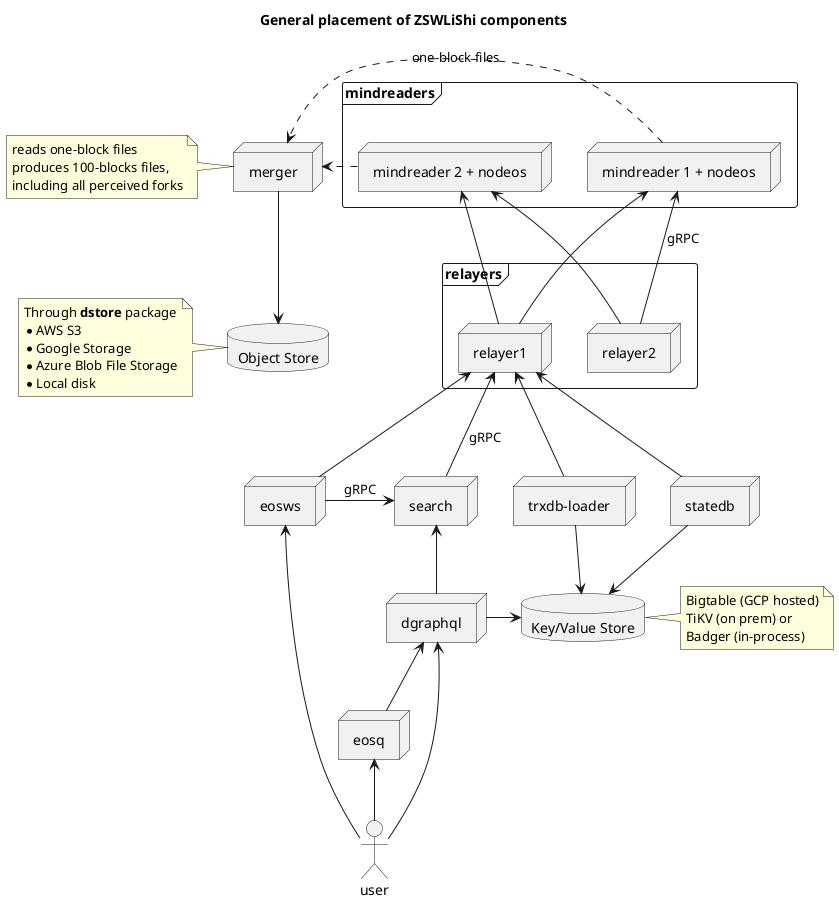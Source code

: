 @startuml

title General placement of ZSWLiShi components

frame mindreaders {
  node "mindreader 1 + nodeos" as mindreader1
  node "mindreader 2 + nodeos" as mindreader2
}

frame relayers {
  node relayer1
  node relayer2
}

node eosq
node eosws
node dgraphql

node merger
note left of merger
  reads one-block files
  produces 100-blocks files,
  including all perceived forks
end note

node search

node "trxdb-loader" as trxdbLoader
node statedb

database "Key/Value Store" as kvstore
note right of kvstore
  Bigtable (GCP hosted)
  TiKV (on prem) or
  Badger (in-process)
end note

mindreader1 <-- relayer1
mindreader1 <-- relayer2 : gRPC
mindreader2 <-- relayer1
mindreader2 <-- relayer2

mindreader1 .> merger : one-block files
mindreader2 .> merger

database "Object Store" as s3
merger --> s3
note left of s3
  Through **dstore** package
  * AWS S3
  * Google Storage
  * Azure Blob File Storage
  * Local disk
end note


dgraphql <-- eosq
relayer1 <-- eosws
eosws -> search : gRPC
relayer1 <-- search : gRPC
search <-- dgraphql
dgraphql -> kvstore

relayer1 <-- statedb
relayer1 <-- trxdbLoader

statedb --> kvstore
trxdbLoader --> kvstore

actor user

eosws <-- user
eosq <-- user
dgraphql <-- user

@enduml
